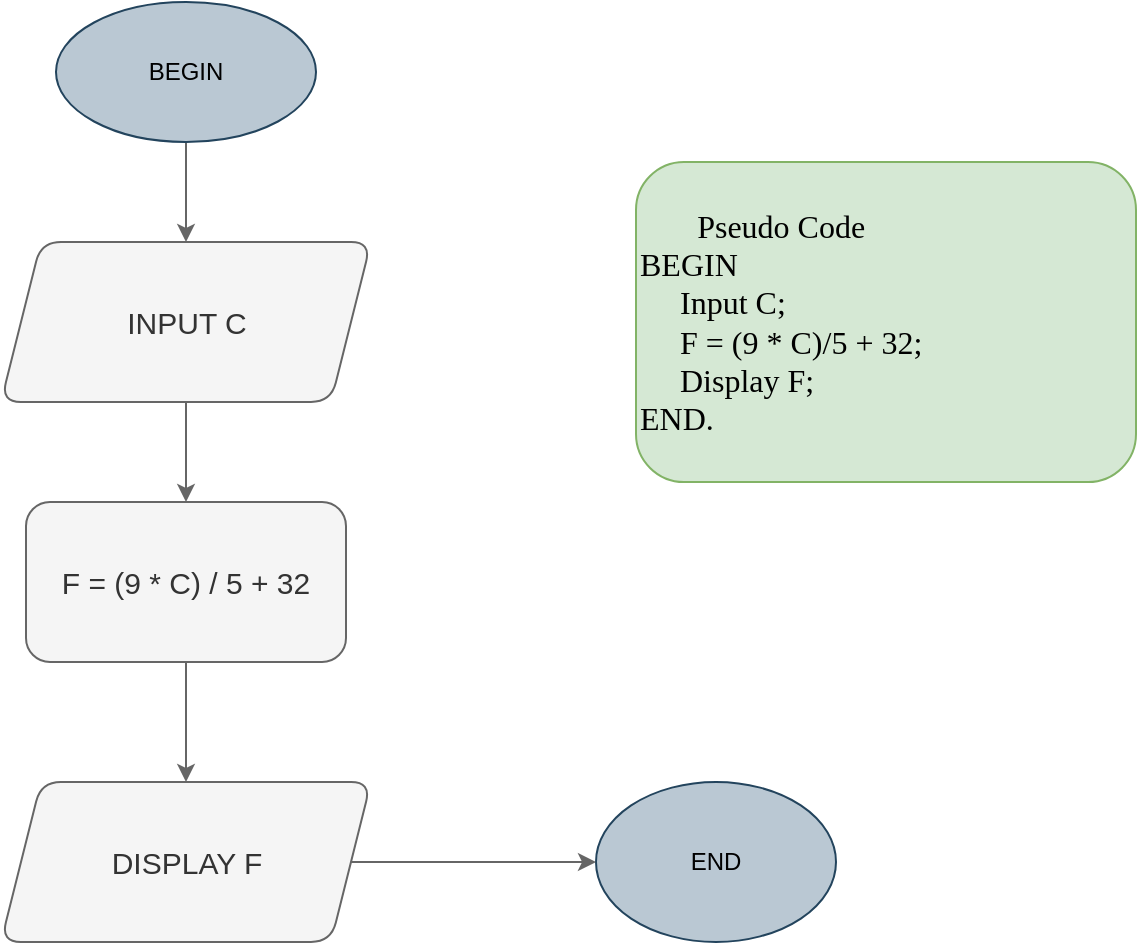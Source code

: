 <mxfile version="14.2.7" type="device"><diagram id="C5RBs43oDa-KdzZeNtuy" name="Page-1"><mxGraphModel dx="868" dy="435" grid="1" gridSize="10" guides="1" tooltips="1" connect="1" arrows="1" fold="1" page="1" pageScale="1" pageWidth="827" pageHeight="1169" math="0" shadow="0"><root><mxCell id="WIyWlLk6GJQsqaUBKTNV-0"/><mxCell id="WIyWlLk6GJQsqaUBKTNV-1" parent="WIyWlLk6GJQsqaUBKTNV-0"/><mxCell id="uU9LsEUV-_q2AHD7amFF-9" value="" style="edgeStyle=orthogonalEdgeStyle;rounded=0;orthogonalLoop=1;jettySize=auto;html=1;fillColor=#f5f5f5;strokeColor=#666666;" edge="1" parent="WIyWlLk6GJQsqaUBKTNV-1" source="uU9LsEUV-_q2AHD7amFF-1" target="uU9LsEUV-_q2AHD7amFF-3"><mxGeometry relative="1" as="geometry"/></mxCell><mxCell id="uU9LsEUV-_q2AHD7amFF-1" value="BEGIN" style="ellipse;whiteSpace=wrap;html=1;fillColor=#bac8d3;strokeColor=#23445d;" vertex="1" parent="WIyWlLk6GJQsqaUBKTNV-1"><mxGeometry x="250" y="50" width="130" height="70" as="geometry"/></mxCell><mxCell id="uU9LsEUV-_q2AHD7amFF-2" value="END" style="ellipse;whiteSpace=wrap;html=1;sketch=0;fillColor=#bac8d3;strokeColor=#23445d;" vertex="1" parent="WIyWlLk6GJQsqaUBKTNV-1"><mxGeometry x="520" y="440" width="120" height="80" as="geometry"/></mxCell><mxCell id="uU9LsEUV-_q2AHD7amFF-10" value="" style="edgeStyle=orthogonalEdgeStyle;rounded=0;orthogonalLoop=1;jettySize=auto;html=1;fillColor=#f5f5f5;strokeColor=#666666;" edge="1" parent="WIyWlLk6GJQsqaUBKTNV-1" source="uU9LsEUV-_q2AHD7amFF-3" target="uU9LsEUV-_q2AHD7amFF-4"><mxGeometry relative="1" as="geometry"/></mxCell><mxCell id="uU9LsEUV-_q2AHD7amFF-3" value="&lt;font style=&quot;font-size: 15px&quot;&gt;INPUT C&lt;/font&gt;" style="shape=parallelogram;perimeter=parallelogramPerimeter;whiteSpace=wrap;html=1;fixedSize=1;rounded=1;fillColor=#f5f5f5;strokeColor=#666666;fontColor=#333333;" vertex="1" parent="WIyWlLk6GJQsqaUBKTNV-1"><mxGeometry x="222.5" y="170" width="185" height="80" as="geometry"/></mxCell><mxCell id="uU9LsEUV-_q2AHD7amFF-11" value="" style="edgeStyle=orthogonalEdgeStyle;rounded=0;orthogonalLoop=1;jettySize=auto;html=1;fillColor=#f5f5f5;strokeColor=#666666;" edge="1" parent="WIyWlLk6GJQsqaUBKTNV-1" source="uU9LsEUV-_q2AHD7amFF-4" target="uU9LsEUV-_q2AHD7amFF-6"><mxGeometry relative="1" as="geometry"/></mxCell><mxCell id="uU9LsEUV-_q2AHD7amFF-4" value="&lt;font style=&quot;font-size: 15px&quot;&gt;F = (9 * C) / 5 + 32&lt;/font&gt;" style="rounded=1;whiteSpace=wrap;html=1;sketch=0;fillColor=#f5f5f5;strokeColor=#666666;fontColor=#333333;" vertex="1" parent="WIyWlLk6GJQsqaUBKTNV-1"><mxGeometry x="235" y="300" width="160" height="80" as="geometry"/></mxCell><mxCell id="uU9LsEUV-_q2AHD7amFF-12" value="" style="edgeStyle=orthogonalEdgeStyle;rounded=0;orthogonalLoop=1;jettySize=auto;html=1;fillColor=#f5f5f5;strokeColor=#666666;" edge="1" parent="WIyWlLk6GJQsqaUBKTNV-1" source="uU9LsEUV-_q2AHD7amFF-6" target="uU9LsEUV-_q2AHD7amFF-2"><mxGeometry relative="1" as="geometry"/></mxCell><mxCell id="uU9LsEUV-_q2AHD7amFF-6" value="&lt;font style=&quot;font-size: 15px&quot;&gt;DISPLAY F&lt;/font&gt;" style="shape=parallelogram;perimeter=parallelogramPerimeter;whiteSpace=wrap;html=1;fixedSize=1;rounded=1;fillColor=#f5f5f5;strokeColor=#666666;fontColor=#333333;" vertex="1" parent="WIyWlLk6GJQsqaUBKTNV-1"><mxGeometry x="222.5" y="440" width="185" height="80" as="geometry"/></mxCell><mxCell id="uU9LsEUV-_q2AHD7amFF-14" value="&lt;div style=&quot;text-align: center ; font-size: 16px&quot;&gt;&lt;font face=&quot;Fira Code&quot; data-font-src=&quot;https://fonts.googleapis.com/css?family=Fira+Code&quot; style=&quot;font-size: 16px&quot;&gt;Pseudo Code&lt;/font&gt;&lt;/div&gt;&lt;font face=&quot;Fira Code&quot; data-font-src=&quot;https://fonts.googleapis.com/css?family=Fira+Code&quot; style=&quot;font-size: 16px&quot;&gt;&lt;font style=&quot;font-size: 16px&quot;&gt;BEGIN&lt;br&gt;&amp;nbsp; &amp;nbsp; &amp;nbsp;Input C;&lt;br&gt;&amp;nbsp; &amp;nbsp; &amp;nbsp;F = (9 * C)/5 + 32;&lt;br&gt;&amp;nbsp; &amp;nbsp; &amp;nbsp;Display F;&lt;br&gt;END.&lt;/font&gt;&lt;br&gt;&lt;/font&gt;" style="text;html=1;align=left;verticalAlign=middle;whiteSpace=wrap;rounded=1;sketch=0;fillColor=#d5e8d4;strokeColor=#82b366;" vertex="1" parent="WIyWlLk6GJQsqaUBKTNV-1"><mxGeometry x="540" y="130" width="250" height="160" as="geometry"/></mxCell></root></mxGraphModel></diagram></mxfile>